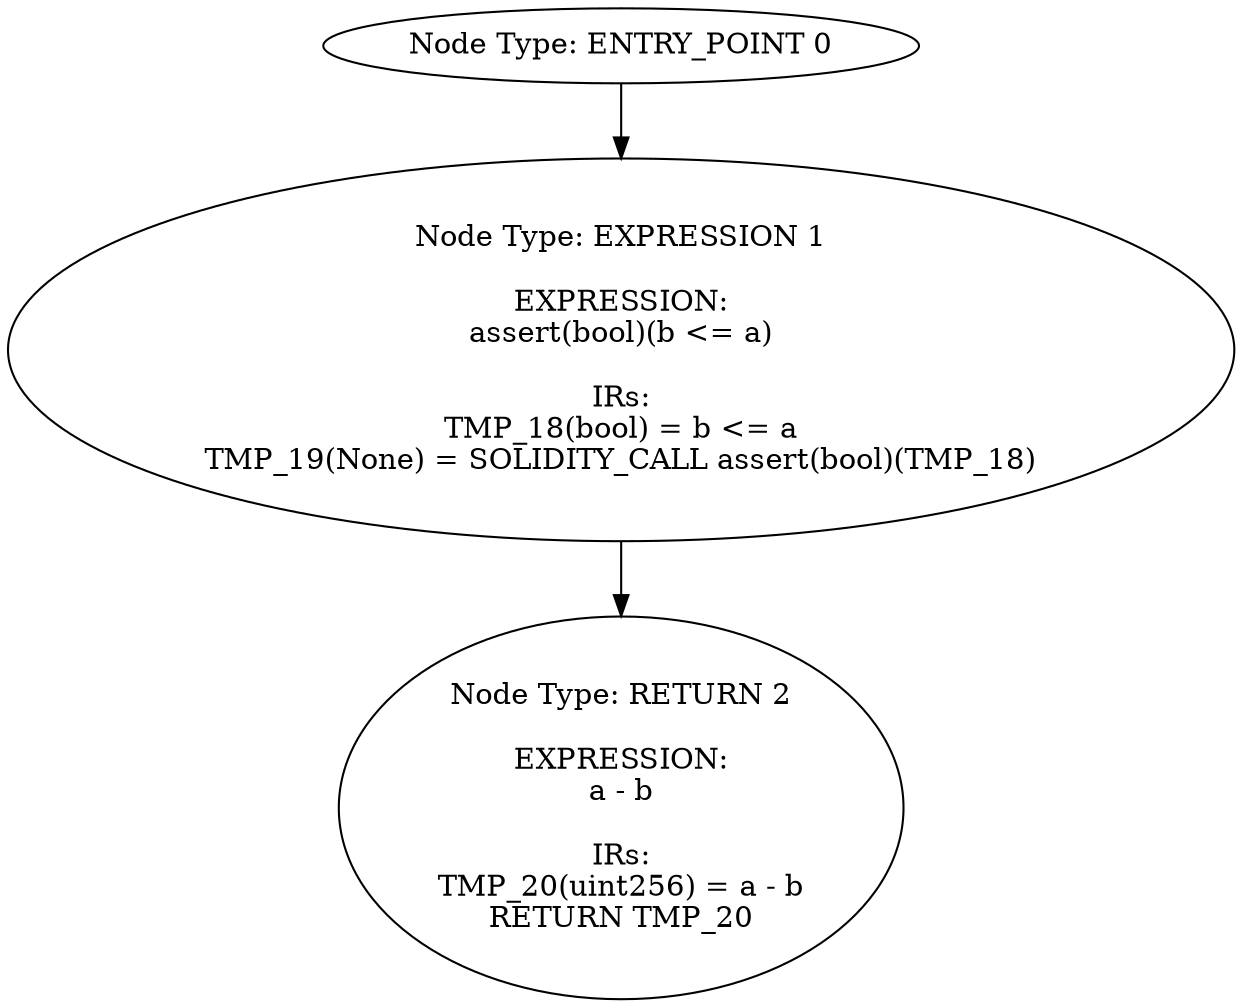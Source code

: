 digraph{
0[label="Node Type: ENTRY_POINT 0
"];
0->1;
1[label="Node Type: EXPRESSION 1

EXPRESSION:
assert(bool)(b <= a)

IRs:
TMP_18(bool) = b <= a
TMP_19(None) = SOLIDITY_CALL assert(bool)(TMP_18)"];
1->2;
2[label="Node Type: RETURN 2

EXPRESSION:
a - b

IRs:
TMP_20(uint256) = a - b
RETURN TMP_20"];
}
